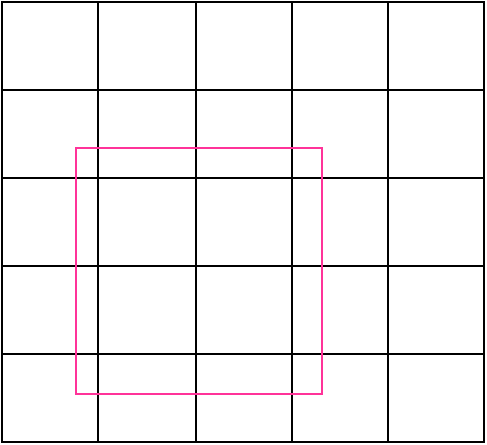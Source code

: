 <mxfile version="23.1.1" type="github">
  <diagram name="第 1 页" id="iST5wiWyrt5HzkS-5A4w">
    <mxGraphModel dx="2066" dy="1111" grid="0" gridSize="10" guides="1" tooltips="1" connect="1" arrows="1" fold="1" page="1" pageScale="1" pageWidth="827" pageHeight="1169" math="0" shadow="0">
      <root>
        <mxCell id="0" />
        <mxCell id="1" parent="0" />
        <mxCell id="P1gqE50DL2JrmioDKc2L-60" value="" style="shape=table;startSize=0;container=1;collapsible=0;childLayout=tableLayout;fontSize=16;" vertex="1" parent="1">
          <mxGeometry x="76" y="72" width="241" height="220" as="geometry" />
        </mxCell>
        <mxCell id="P1gqE50DL2JrmioDKc2L-61" value="" style="shape=tableRow;horizontal=0;startSize=0;swimlaneHead=0;swimlaneBody=0;strokeColor=inherit;top=0;left=0;bottom=0;right=0;collapsible=0;dropTarget=0;fillColor=none;points=[[0,0.5],[1,0.5]];portConstraint=eastwest;fontSize=16;" vertex="1" parent="P1gqE50DL2JrmioDKc2L-60">
          <mxGeometry width="241" height="44" as="geometry" />
        </mxCell>
        <mxCell id="P1gqE50DL2JrmioDKc2L-62" value="" style="shape=partialRectangle;html=1;whiteSpace=wrap;connectable=0;strokeColor=inherit;overflow=hidden;fillColor=none;top=0;left=0;bottom=0;right=0;pointerEvents=1;fontSize=16;" vertex="1" parent="P1gqE50DL2JrmioDKc2L-61">
          <mxGeometry width="48" height="44" as="geometry">
            <mxRectangle width="48" height="44" as="alternateBounds" />
          </mxGeometry>
        </mxCell>
        <mxCell id="P1gqE50DL2JrmioDKc2L-63" value="" style="shape=partialRectangle;html=1;whiteSpace=wrap;connectable=0;strokeColor=inherit;overflow=hidden;fillColor=none;top=0;left=0;bottom=0;right=0;pointerEvents=1;fontSize=16;" vertex="1" parent="P1gqE50DL2JrmioDKc2L-61">
          <mxGeometry x="48" width="49" height="44" as="geometry">
            <mxRectangle width="49" height="44" as="alternateBounds" />
          </mxGeometry>
        </mxCell>
        <mxCell id="P1gqE50DL2JrmioDKc2L-64" value="" style="shape=partialRectangle;html=1;whiteSpace=wrap;connectable=0;strokeColor=inherit;overflow=hidden;fillColor=none;top=0;left=0;bottom=0;right=0;pointerEvents=1;fontSize=16;" vertex="1" parent="P1gqE50DL2JrmioDKc2L-61">
          <mxGeometry x="97" width="48" height="44" as="geometry">
            <mxRectangle width="48" height="44" as="alternateBounds" />
          </mxGeometry>
        </mxCell>
        <mxCell id="P1gqE50DL2JrmioDKc2L-81" style="shape=partialRectangle;html=1;whiteSpace=wrap;connectable=0;strokeColor=inherit;overflow=hidden;fillColor=none;top=0;left=0;bottom=0;right=0;pointerEvents=1;fontSize=16;" vertex="1" parent="P1gqE50DL2JrmioDKc2L-61">
          <mxGeometry x="145" width="48" height="44" as="geometry">
            <mxRectangle width="48" height="44" as="alternateBounds" />
          </mxGeometry>
        </mxCell>
        <mxCell id="P1gqE50DL2JrmioDKc2L-85" style="shape=partialRectangle;html=1;whiteSpace=wrap;connectable=0;strokeColor=inherit;overflow=hidden;fillColor=none;top=0;left=0;bottom=0;right=0;pointerEvents=1;fontSize=16;" vertex="1" parent="P1gqE50DL2JrmioDKc2L-61">
          <mxGeometry x="193" width="48" height="44" as="geometry">
            <mxRectangle width="48" height="44" as="alternateBounds" />
          </mxGeometry>
        </mxCell>
        <mxCell id="P1gqE50DL2JrmioDKc2L-65" value="" style="shape=tableRow;horizontal=0;startSize=0;swimlaneHead=0;swimlaneBody=0;strokeColor=inherit;top=0;left=0;bottom=0;right=0;collapsible=0;dropTarget=0;fillColor=none;points=[[0,0.5],[1,0.5]];portConstraint=eastwest;fontSize=16;" vertex="1" parent="P1gqE50DL2JrmioDKc2L-60">
          <mxGeometry y="44" width="241" height="44" as="geometry" />
        </mxCell>
        <mxCell id="P1gqE50DL2JrmioDKc2L-66" value="" style="shape=partialRectangle;html=1;whiteSpace=wrap;connectable=0;strokeColor=inherit;overflow=hidden;fillColor=none;top=0;left=0;bottom=0;right=0;pointerEvents=1;fontSize=16;" vertex="1" parent="P1gqE50DL2JrmioDKc2L-65">
          <mxGeometry width="48" height="44" as="geometry">
            <mxRectangle width="48" height="44" as="alternateBounds" />
          </mxGeometry>
        </mxCell>
        <mxCell id="P1gqE50DL2JrmioDKc2L-67" value="" style="shape=partialRectangle;html=1;whiteSpace=wrap;connectable=0;strokeColor=inherit;overflow=hidden;fillColor=none;top=0;left=0;bottom=0;right=0;pointerEvents=1;fontSize=16;" vertex="1" parent="P1gqE50DL2JrmioDKc2L-65">
          <mxGeometry x="48" width="49" height="44" as="geometry">
            <mxRectangle width="49" height="44" as="alternateBounds" />
          </mxGeometry>
        </mxCell>
        <mxCell id="P1gqE50DL2JrmioDKc2L-68" value="" style="shape=partialRectangle;html=1;whiteSpace=wrap;connectable=0;strokeColor=inherit;overflow=hidden;fillColor=none;top=0;left=0;bottom=0;right=0;pointerEvents=1;fontSize=16;" vertex="1" parent="P1gqE50DL2JrmioDKc2L-65">
          <mxGeometry x="97" width="48" height="44" as="geometry">
            <mxRectangle width="48" height="44" as="alternateBounds" />
          </mxGeometry>
        </mxCell>
        <mxCell id="P1gqE50DL2JrmioDKc2L-82" style="shape=partialRectangle;html=1;whiteSpace=wrap;connectable=0;strokeColor=inherit;overflow=hidden;fillColor=none;top=0;left=0;bottom=0;right=0;pointerEvents=1;fontSize=16;" vertex="1" parent="P1gqE50DL2JrmioDKc2L-65">
          <mxGeometry x="145" width="48" height="44" as="geometry">
            <mxRectangle width="48" height="44" as="alternateBounds" />
          </mxGeometry>
        </mxCell>
        <mxCell id="P1gqE50DL2JrmioDKc2L-86" style="shape=partialRectangle;html=1;whiteSpace=wrap;connectable=0;strokeColor=inherit;overflow=hidden;fillColor=none;top=0;left=0;bottom=0;right=0;pointerEvents=1;fontSize=16;" vertex="1" parent="P1gqE50DL2JrmioDKc2L-65">
          <mxGeometry x="193" width="48" height="44" as="geometry">
            <mxRectangle width="48" height="44" as="alternateBounds" />
          </mxGeometry>
        </mxCell>
        <mxCell id="P1gqE50DL2JrmioDKc2L-73" style="shape=tableRow;horizontal=0;startSize=0;swimlaneHead=0;swimlaneBody=0;strokeColor=inherit;top=0;left=0;bottom=0;right=0;collapsible=0;dropTarget=0;fillColor=none;points=[[0,0.5],[1,0.5]];portConstraint=eastwest;fontSize=16;" vertex="1" parent="P1gqE50DL2JrmioDKc2L-60">
          <mxGeometry y="88" width="241" height="44" as="geometry" />
        </mxCell>
        <mxCell id="P1gqE50DL2JrmioDKc2L-74" style="shape=partialRectangle;html=1;whiteSpace=wrap;connectable=0;strokeColor=inherit;overflow=hidden;fillColor=none;top=0;left=0;bottom=0;right=0;pointerEvents=1;fontSize=16;" vertex="1" parent="P1gqE50DL2JrmioDKc2L-73">
          <mxGeometry width="48" height="44" as="geometry">
            <mxRectangle width="48" height="44" as="alternateBounds" />
          </mxGeometry>
        </mxCell>
        <mxCell id="P1gqE50DL2JrmioDKc2L-75" style="shape=partialRectangle;html=1;whiteSpace=wrap;connectable=0;strokeColor=inherit;overflow=hidden;fillColor=none;top=0;left=0;bottom=0;right=0;pointerEvents=1;fontSize=16;" vertex="1" parent="P1gqE50DL2JrmioDKc2L-73">
          <mxGeometry x="48" width="49" height="44" as="geometry">
            <mxRectangle width="49" height="44" as="alternateBounds" />
          </mxGeometry>
        </mxCell>
        <mxCell id="P1gqE50DL2JrmioDKc2L-76" style="shape=partialRectangle;html=1;whiteSpace=wrap;connectable=0;strokeColor=inherit;overflow=hidden;fillColor=none;top=0;left=0;bottom=0;right=0;pointerEvents=1;fontSize=16;" vertex="1" parent="P1gqE50DL2JrmioDKc2L-73">
          <mxGeometry x="97" width="48" height="44" as="geometry">
            <mxRectangle width="48" height="44" as="alternateBounds" />
          </mxGeometry>
        </mxCell>
        <mxCell id="P1gqE50DL2JrmioDKc2L-83" style="shape=partialRectangle;html=1;whiteSpace=wrap;connectable=0;strokeColor=inherit;overflow=hidden;fillColor=none;top=0;left=0;bottom=0;right=0;pointerEvents=1;fontSize=16;" vertex="1" parent="P1gqE50DL2JrmioDKc2L-73">
          <mxGeometry x="145" width="48" height="44" as="geometry">
            <mxRectangle width="48" height="44" as="alternateBounds" />
          </mxGeometry>
        </mxCell>
        <mxCell id="P1gqE50DL2JrmioDKc2L-87" style="shape=partialRectangle;html=1;whiteSpace=wrap;connectable=0;strokeColor=inherit;overflow=hidden;fillColor=none;top=0;left=0;bottom=0;right=0;pointerEvents=1;fontSize=16;" vertex="1" parent="P1gqE50DL2JrmioDKc2L-73">
          <mxGeometry x="193" width="48" height="44" as="geometry">
            <mxRectangle width="48" height="44" as="alternateBounds" />
          </mxGeometry>
        </mxCell>
        <mxCell id="P1gqE50DL2JrmioDKc2L-77" style="shape=tableRow;horizontal=0;startSize=0;swimlaneHead=0;swimlaneBody=0;strokeColor=inherit;top=0;left=0;bottom=0;right=0;collapsible=0;dropTarget=0;fillColor=none;points=[[0,0.5],[1,0.5]];portConstraint=eastwest;fontSize=16;" vertex="1" parent="P1gqE50DL2JrmioDKc2L-60">
          <mxGeometry y="132" width="241" height="44" as="geometry" />
        </mxCell>
        <mxCell id="P1gqE50DL2JrmioDKc2L-78" style="shape=partialRectangle;html=1;whiteSpace=wrap;connectable=0;strokeColor=inherit;overflow=hidden;fillColor=none;top=0;left=0;bottom=0;right=0;pointerEvents=1;fontSize=16;" vertex="1" parent="P1gqE50DL2JrmioDKc2L-77">
          <mxGeometry width="48" height="44" as="geometry">
            <mxRectangle width="48" height="44" as="alternateBounds" />
          </mxGeometry>
        </mxCell>
        <mxCell id="P1gqE50DL2JrmioDKc2L-79" style="shape=partialRectangle;html=1;whiteSpace=wrap;connectable=0;strokeColor=inherit;overflow=hidden;fillColor=none;top=0;left=0;bottom=0;right=0;pointerEvents=1;fontSize=16;" vertex="1" parent="P1gqE50DL2JrmioDKc2L-77">
          <mxGeometry x="48" width="49" height="44" as="geometry">
            <mxRectangle width="49" height="44" as="alternateBounds" />
          </mxGeometry>
        </mxCell>
        <mxCell id="P1gqE50DL2JrmioDKc2L-80" style="shape=partialRectangle;html=1;whiteSpace=wrap;connectable=0;strokeColor=inherit;overflow=hidden;fillColor=none;top=0;left=0;bottom=0;right=0;pointerEvents=1;fontSize=16;" vertex="1" parent="P1gqE50DL2JrmioDKc2L-77">
          <mxGeometry x="97" width="48" height="44" as="geometry">
            <mxRectangle width="48" height="44" as="alternateBounds" />
          </mxGeometry>
        </mxCell>
        <mxCell id="P1gqE50DL2JrmioDKc2L-84" style="shape=partialRectangle;html=1;whiteSpace=wrap;connectable=0;strokeColor=inherit;overflow=hidden;fillColor=none;top=0;left=0;bottom=0;right=0;pointerEvents=1;fontSize=16;" vertex="1" parent="P1gqE50DL2JrmioDKc2L-77">
          <mxGeometry x="145" width="48" height="44" as="geometry">
            <mxRectangle width="48" height="44" as="alternateBounds" />
          </mxGeometry>
        </mxCell>
        <mxCell id="P1gqE50DL2JrmioDKc2L-88" style="shape=partialRectangle;html=1;whiteSpace=wrap;connectable=0;strokeColor=inherit;overflow=hidden;fillColor=none;top=0;left=0;bottom=0;right=0;pointerEvents=1;fontSize=16;" vertex="1" parent="P1gqE50DL2JrmioDKc2L-77">
          <mxGeometry x="193" width="48" height="44" as="geometry">
            <mxRectangle width="48" height="44" as="alternateBounds" />
          </mxGeometry>
        </mxCell>
        <mxCell id="P1gqE50DL2JrmioDKc2L-89" style="shape=tableRow;horizontal=0;startSize=0;swimlaneHead=0;swimlaneBody=0;strokeColor=inherit;top=0;left=0;bottom=0;right=0;collapsible=0;dropTarget=0;fillColor=none;points=[[0,0.5],[1,0.5]];portConstraint=eastwest;fontSize=16;" vertex="1" parent="P1gqE50DL2JrmioDKc2L-60">
          <mxGeometry y="176" width="241" height="44" as="geometry" />
        </mxCell>
        <mxCell id="P1gqE50DL2JrmioDKc2L-90" style="shape=partialRectangle;html=1;whiteSpace=wrap;connectable=0;strokeColor=inherit;overflow=hidden;fillColor=none;top=0;left=0;bottom=0;right=0;pointerEvents=1;fontSize=16;" vertex="1" parent="P1gqE50DL2JrmioDKc2L-89">
          <mxGeometry width="48" height="44" as="geometry">
            <mxRectangle width="48" height="44" as="alternateBounds" />
          </mxGeometry>
        </mxCell>
        <mxCell id="P1gqE50DL2JrmioDKc2L-91" style="shape=partialRectangle;html=1;whiteSpace=wrap;connectable=0;strokeColor=inherit;overflow=hidden;fillColor=none;top=0;left=0;bottom=0;right=0;pointerEvents=1;fontSize=16;" vertex="1" parent="P1gqE50DL2JrmioDKc2L-89">
          <mxGeometry x="48" width="49" height="44" as="geometry">
            <mxRectangle width="49" height="44" as="alternateBounds" />
          </mxGeometry>
        </mxCell>
        <mxCell id="P1gqE50DL2JrmioDKc2L-92" style="shape=partialRectangle;html=1;whiteSpace=wrap;connectable=0;strokeColor=inherit;overflow=hidden;fillColor=none;top=0;left=0;bottom=0;right=0;pointerEvents=1;fontSize=16;" vertex="1" parent="P1gqE50DL2JrmioDKc2L-89">
          <mxGeometry x="97" width="48" height="44" as="geometry">
            <mxRectangle width="48" height="44" as="alternateBounds" />
          </mxGeometry>
        </mxCell>
        <mxCell id="P1gqE50DL2JrmioDKc2L-93" style="shape=partialRectangle;html=1;whiteSpace=wrap;connectable=0;strokeColor=inherit;overflow=hidden;fillColor=none;top=0;left=0;bottom=0;right=0;pointerEvents=1;fontSize=16;" vertex="1" parent="P1gqE50DL2JrmioDKc2L-89">
          <mxGeometry x="145" width="48" height="44" as="geometry">
            <mxRectangle width="48" height="44" as="alternateBounds" />
          </mxGeometry>
        </mxCell>
        <mxCell id="P1gqE50DL2JrmioDKc2L-94" style="shape=partialRectangle;html=1;whiteSpace=wrap;connectable=0;strokeColor=inherit;overflow=hidden;fillColor=none;top=0;left=0;bottom=0;right=0;pointerEvents=1;fontSize=16;" vertex="1" parent="P1gqE50DL2JrmioDKc2L-89">
          <mxGeometry x="193" width="48" height="44" as="geometry">
            <mxRectangle width="48" height="44" as="alternateBounds" />
          </mxGeometry>
        </mxCell>
        <mxCell id="P1gqE50DL2JrmioDKc2L-95" value="" style="whiteSpace=wrap;html=1;aspect=fixed;fillColor=none;strokeColor=#FF3399;" vertex="1" parent="1">
          <mxGeometry x="113" y="145" width="123" height="123" as="geometry" />
        </mxCell>
      </root>
    </mxGraphModel>
  </diagram>
</mxfile>
